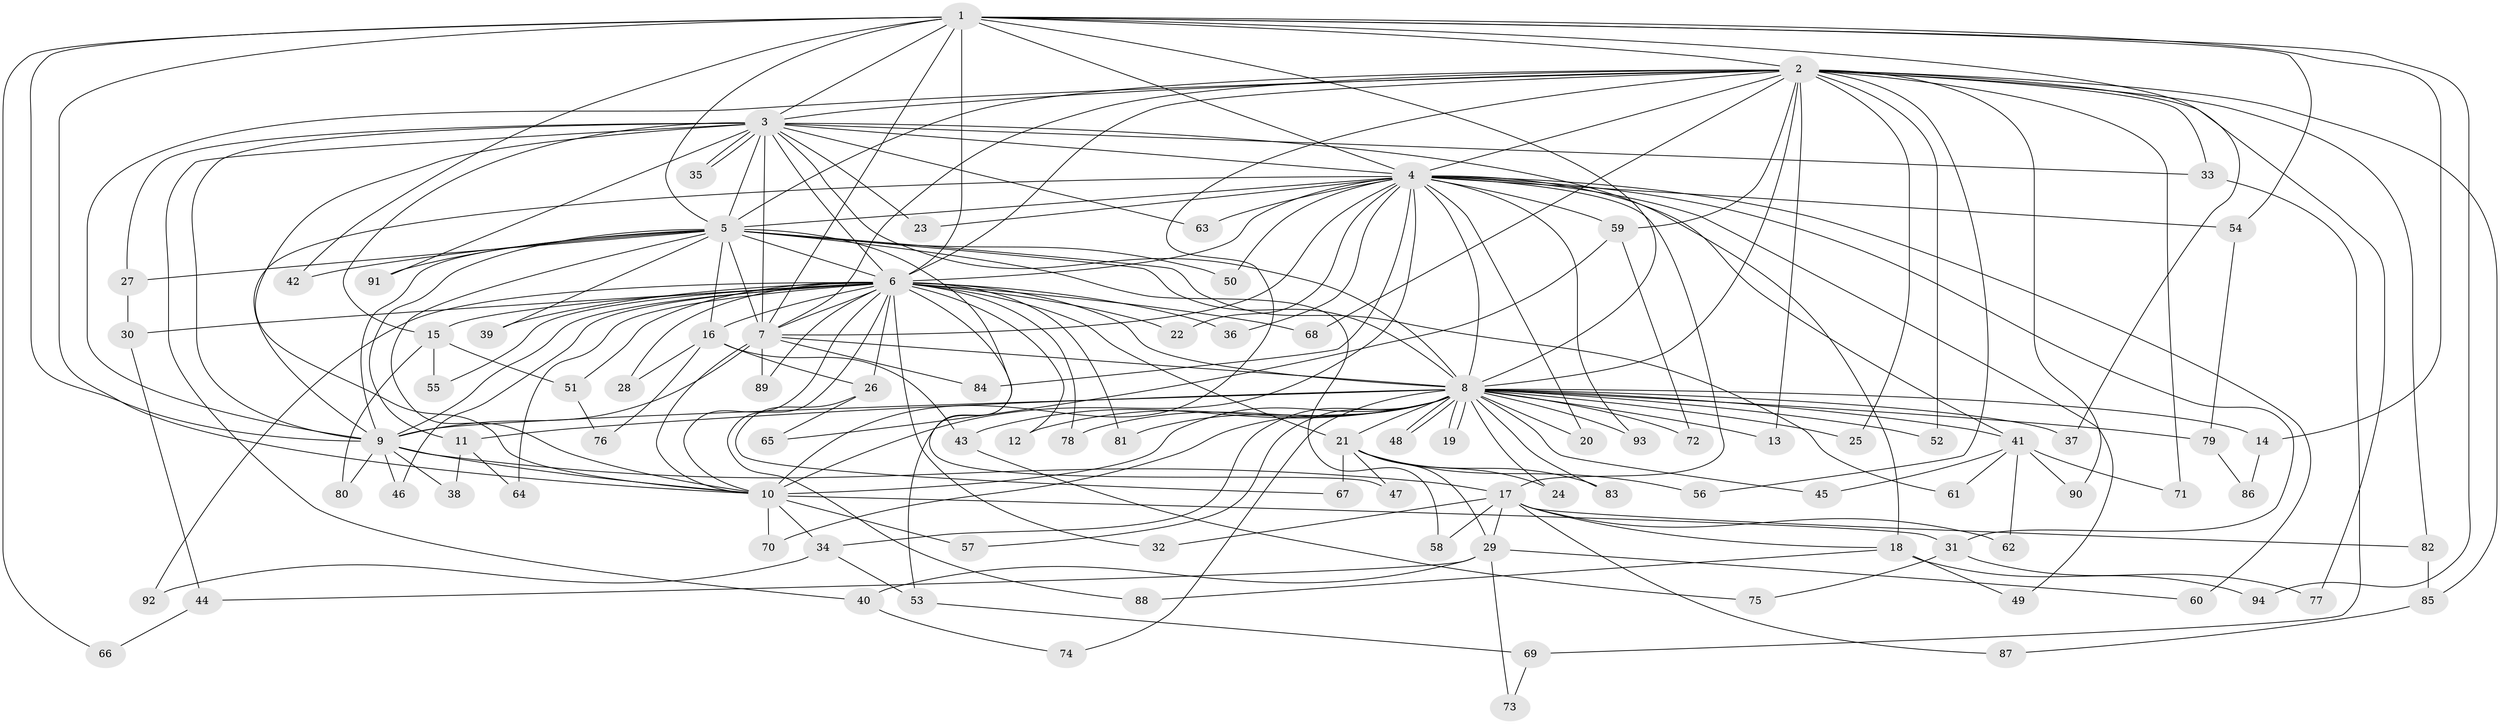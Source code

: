 // Generated by graph-tools (version 1.1) at 2025/13/03/09/25 04:13:41]
// undirected, 94 vertices, 213 edges
graph export_dot {
graph [start="1"]
  node [color=gray90,style=filled];
  1;
  2;
  3;
  4;
  5;
  6;
  7;
  8;
  9;
  10;
  11;
  12;
  13;
  14;
  15;
  16;
  17;
  18;
  19;
  20;
  21;
  22;
  23;
  24;
  25;
  26;
  27;
  28;
  29;
  30;
  31;
  32;
  33;
  34;
  35;
  36;
  37;
  38;
  39;
  40;
  41;
  42;
  43;
  44;
  45;
  46;
  47;
  48;
  49;
  50;
  51;
  52;
  53;
  54;
  55;
  56;
  57;
  58;
  59;
  60;
  61;
  62;
  63;
  64;
  65;
  66;
  67;
  68;
  69;
  70;
  71;
  72;
  73;
  74;
  75;
  76;
  77;
  78;
  79;
  80;
  81;
  82;
  83;
  84;
  85;
  86;
  87;
  88;
  89;
  90;
  91;
  92;
  93;
  94;
  1 -- 2;
  1 -- 3;
  1 -- 4;
  1 -- 5;
  1 -- 6;
  1 -- 7;
  1 -- 8;
  1 -- 9;
  1 -- 10;
  1 -- 14;
  1 -- 37;
  1 -- 42;
  1 -- 54;
  1 -- 66;
  1 -- 94;
  2 -- 3;
  2 -- 4;
  2 -- 5;
  2 -- 6;
  2 -- 7;
  2 -- 8;
  2 -- 9;
  2 -- 10;
  2 -- 13;
  2 -- 25;
  2 -- 33;
  2 -- 52;
  2 -- 56;
  2 -- 59;
  2 -- 68;
  2 -- 71;
  2 -- 77;
  2 -- 82;
  2 -- 85;
  2 -- 90;
  3 -- 4;
  3 -- 5;
  3 -- 6;
  3 -- 7;
  3 -- 8;
  3 -- 9;
  3 -- 10;
  3 -- 15;
  3 -- 18;
  3 -- 23;
  3 -- 27;
  3 -- 33;
  3 -- 35;
  3 -- 35;
  3 -- 40;
  3 -- 63;
  3 -- 91;
  4 -- 5;
  4 -- 6;
  4 -- 7;
  4 -- 8;
  4 -- 9;
  4 -- 10;
  4 -- 17;
  4 -- 20;
  4 -- 22;
  4 -- 23;
  4 -- 31;
  4 -- 36;
  4 -- 41;
  4 -- 49;
  4 -- 50;
  4 -- 54;
  4 -- 59;
  4 -- 60;
  4 -- 63;
  4 -- 84;
  4 -- 93;
  5 -- 6;
  5 -- 7;
  5 -- 8;
  5 -- 9;
  5 -- 10;
  5 -- 11;
  5 -- 16;
  5 -- 27;
  5 -- 39;
  5 -- 42;
  5 -- 50;
  5 -- 53;
  5 -- 58;
  5 -- 61;
  5 -- 91;
  6 -- 7;
  6 -- 8;
  6 -- 9;
  6 -- 10;
  6 -- 12;
  6 -- 15;
  6 -- 16;
  6 -- 21;
  6 -- 22;
  6 -- 26;
  6 -- 28;
  6 -- 30;
  6 -- 32;
  6 -- 36;
  6 -- 39;
  6 -- 46;
  6 -- 47;
  6 -- 51;
  6 -- 55;
  6 -- 64;
  6 -- 68;
  6 -- 78;
  6 -- 81;
  6 -- 88;
  6 -- 89;
  6 -- 92;
  7 -- 8;
  7 -- 9;
  7 -- 10;
  7 -- 84;
  7 -- 89;
  8 -- 9;
  8 -- 10;
  8 -- 11;
  8 -- 12;
  8 -- 13;
  8 -- 14;
  8 -- 19;
  8 -- 19;
  8 -- 20;
  8 -- 21;
  8 -- 24;
  8 -- 25;
  8 -- 34;
  8 -- 37;
  8 -- 41;
  8 -- 43;
  8 -- 45;
  8 -- 48;
  8 -- 48;
  8 -- 52;
  8 -- 57;
  8 -- 70;
  8 -- 72;
  8 -- 74;
  8 -- 78;
  8 -- 79;
  8 -- 81;
  8 -- 83;
  8 -- 93;
  9 -- 10;
  9 -- 17;
  9 -- 38;
  9 -- 46;
  9 -- 80;
  10 -- 31;
  10 -- 34;
  10 -- 57;
  10 -- 70;
  11 -- 38;
  11 -- 64;
  14 -- 86;
  15 -- 51;
  15 -- 55;
  15 -- 80;
  16 -- 26;
  16 -- 28;
  16 -- 43;
  16 -- 76;
  17 -- 18;
  17 -- 29;
  17 -- 32;
  17 -- 58;
  17 -- 62;
  17 -- 82;
  17 -- 87;
  18 -- 49;
  18 -- 88;
  18 -- 94;
  21 -- 24;
  21 -- 29;
  21 -- 47;
  21 -- 56;
  21 -- 67;
  21 -- 83;
  26 -- 65;
  26 -- 67;
  27 -- 30;
  29 -- 40;
  29 -- 44;
  29 -- 60;
  29 -- 73;
  30 -- 44;
  31 -- 75;
  31 -- 77;
  33 -- 69;
  34 -- 53;
  34 -- 92;
  40 -- 74;
  41 -- 45;
  41 -- 61;
  41 -- 62;
  41 -- 71;
  41 -- 90;
  43 -- 75;
  44 -- 66;
  51 -- 76;
  53 -- 69;
  54 -- 79;
  59 -- 65;
  59 -- 72;
  69 -- 73;
  79 -- 86;
  82 -- 85;
  85 -- 87;
}
